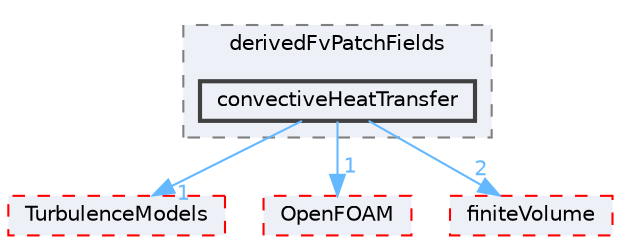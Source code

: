 digraph "src/thermoTools/derivedFvPatchFields/convectiveHeatTransfer"
{
 // LATEX_PDF_SIZE
  bgcolor="transparent";
  edge [fontname=Helvetica,fontsize=10,labelfontname=Helvetica,labelfontsize=10];
  node [fontname=Helvetica,fontsize=10,shape=box,height=0.2,width=0.4];
  compound=true
  subgraph clusterdir_180701e77928ba70e1b801b7cac290dd {
    graph [ bgcolor="#edf0f7", pencolor="grey50", label="derivedFvPatchFields", fontname=Helvetica,fontsize=10 style="filled,dashed", URL="dir_180701e77928ba70e1b801b7cac290dd.html",tooltip=""]
  dir_b487b7cd8039003cfe540c82d131f66e [label="convectiveHeatTransfer", fillcolor="#edf0f7", color="grey25", style="filled,bold", URL="dir_b487b7cd8039003cfe540c82d131f66e.html",tooltip=""];
  }
  dir_1eda626aeac0f0ad2848c36acaa5d501 [label="TurbulenceModels", fillcolor="#edf0f7", color="red", style="filled,dashed", URL="dir_1eda626aeac0f0ad2848c36acaa5d501.html",tooltip=""];
  dir_c5473ff19b20e6ec4dfe5c310b3778a8 [label="OpenFOAM", fillcolor="#edf0f7", color="red", style="filled,dashed", URL="dir_c5473ff19b20e6ec4dfe5c310b3778a8.html",tooltip=""];
  dir_9bd15774b555cf7259a6fa18f99fe99b [label="finiteVolume", fillcolor="#edf0f7", color="red", style="filled,dashed", URL="dir_9bd15774b555cf7259a6fa18f99fe99b.html",tooltip=""];
  dir_b487b7cd8039003cfe540c82d131f66e->dir_1eda626aeac0f0ad2848c36acaa5d501 [headlabel="1", labeldistance=1.5 headhref="dir_000680_004143.html" href="dir_000680_004143.html" color="steelblue1" fontcolor="steelblue1"];
  dir_b487b7cd8039003cfe540c82d131f66e->dir_9bd15774b555cf7259a6fa18f99fe99b [headlabel="2", labeldistance=1.5 headhref="dir_000680_001387.html" href="dir_000680_001387.html" color="steelblue1" fontcolor="steelblue1"];
  dir_b487b7cd8039003cfe540c82d131f66e->dir_c5473ff19b20e6ec4dfe5c310b3778a8 [headlabel="1", labeldistance=1.5 headhref="dir_000680_002695.html" href="dir_000680_002695.html" color="steelblue1" fontcolor="steelblue1"];
}
